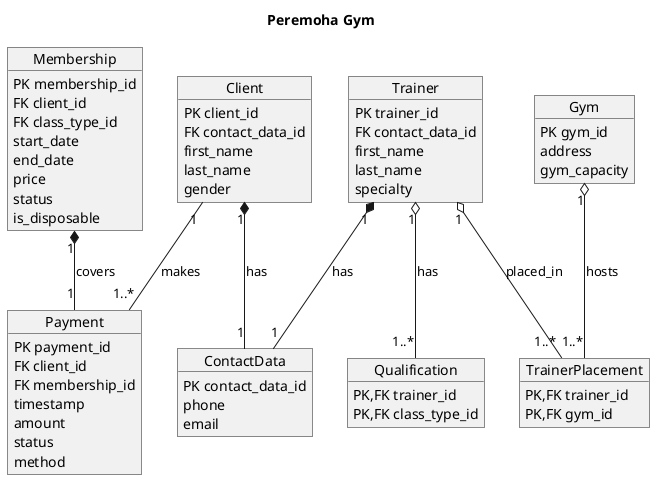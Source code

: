@startuml

title Peremoha Gym

object Client {
PK client_id
FK contact_data_id
first_name
last_name
gender
}

object ContactData {
PK contact_data_id
phone
email
}

object Membership {
PK membership_id
FK client_id
FK class_type_id
start_date
end_date
price
status
is_disposable
}

object Payment {
PK payment_id
FK client_id
FK membership_id
timestamp
amount
status
method
}

object Trainer {
PK trainer_id
FK contact_data_id
first_name
last_name
specialty
}

object TrainerPlacement {
PK,FK trainer_id
PK,FK gym_id
}

object Gym {
PK gym_id
address
gym_capacity
}

object Qualification {
PK,FK trainer_id
PK,FK class_type_id
}

Membership "1" *-- "1" Payment : covers

Client "1" -- "1..*" Payment : makes

Client "1" *-- "1" ContactData : has

Trainer "1" *-- "1" ContactData : has

Trainer "1" o-- "1..*" Qualification : has

Trainer "1" o-- "1..*" TrainerPlacement : placed_in

Gym "1" o-- "1..*" TrainerPlacement : hosts

@enduml